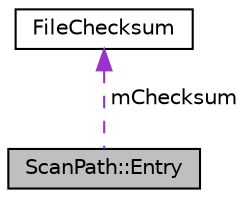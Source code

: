 digraph "ScanPath::Entry"
{
  edge [fontname="Helvetica",fontsize="10",labelfontname="Helvetica",labelfontsize="10"];
  node [fontname="Helvetica",fontsize="10",shape=record];
  Node1 [label="ScanPath::Entry",height=0.2,width=0.4,color="black", fillcolor="grey75", style="filled" fontcolor="black"];
  Node2 -> Node1 [dir="back",color="darkorchid3",fontsize="10",style="dashed",label=" mChecksum" ,fontname="Helvetica"];
  Node2 [label="FileChecksum",height=0.2,width=0.4,color="black", fillcolor="white", style="filled",URL="$structRNReplicaNet_1_1RNLobby_1_1ScanPath_1_1FileChecksum.html"];
}
